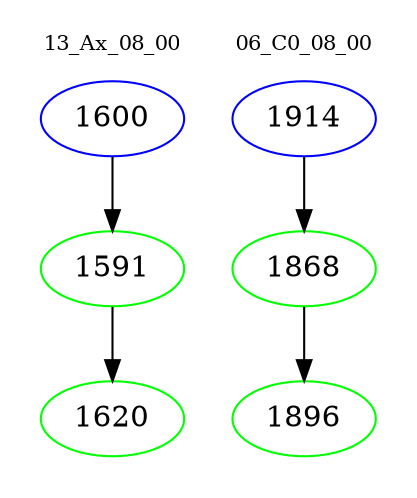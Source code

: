 digraph{
subgraph cluster_0 {
color = white
label = "13_Ax_08_00";
fontsize=10;
T0_1600 [label="1600", color="blue"]
T0_1600 -> T0_1591 [color="black"]
T0_1591 [label="1591", color="green"]
T0_1591 -> T0_1620 [color="black"]
T0_1620 [label="1620", color="green"]
}
subgraph cluster_1 {
color = white
label = "06_C0_08_00";
fontsize=10;
T1_1914 [label="1914", color="blue"]
T1_1914 -> T1_1868 [color="black"]
T1_1868 [label="1868", color="green"]
T1_1868 -> T1_1896 [color="black"]
T1_1896 [label="1896", color="green"]
}
}
